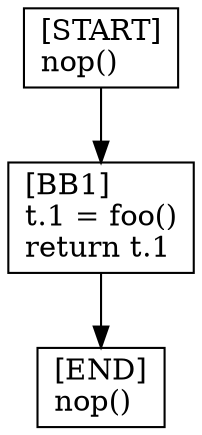 digraph {
  node [shape=box]
  END [label="[END]\lnop()\l"];
  START [label="[START]\lnop()\l"];
  BB1 [label="[BB1]\lt.1 = foo()\lreturn t.1\l"];
  BB1 -> END;
  START -> BB1;
}
